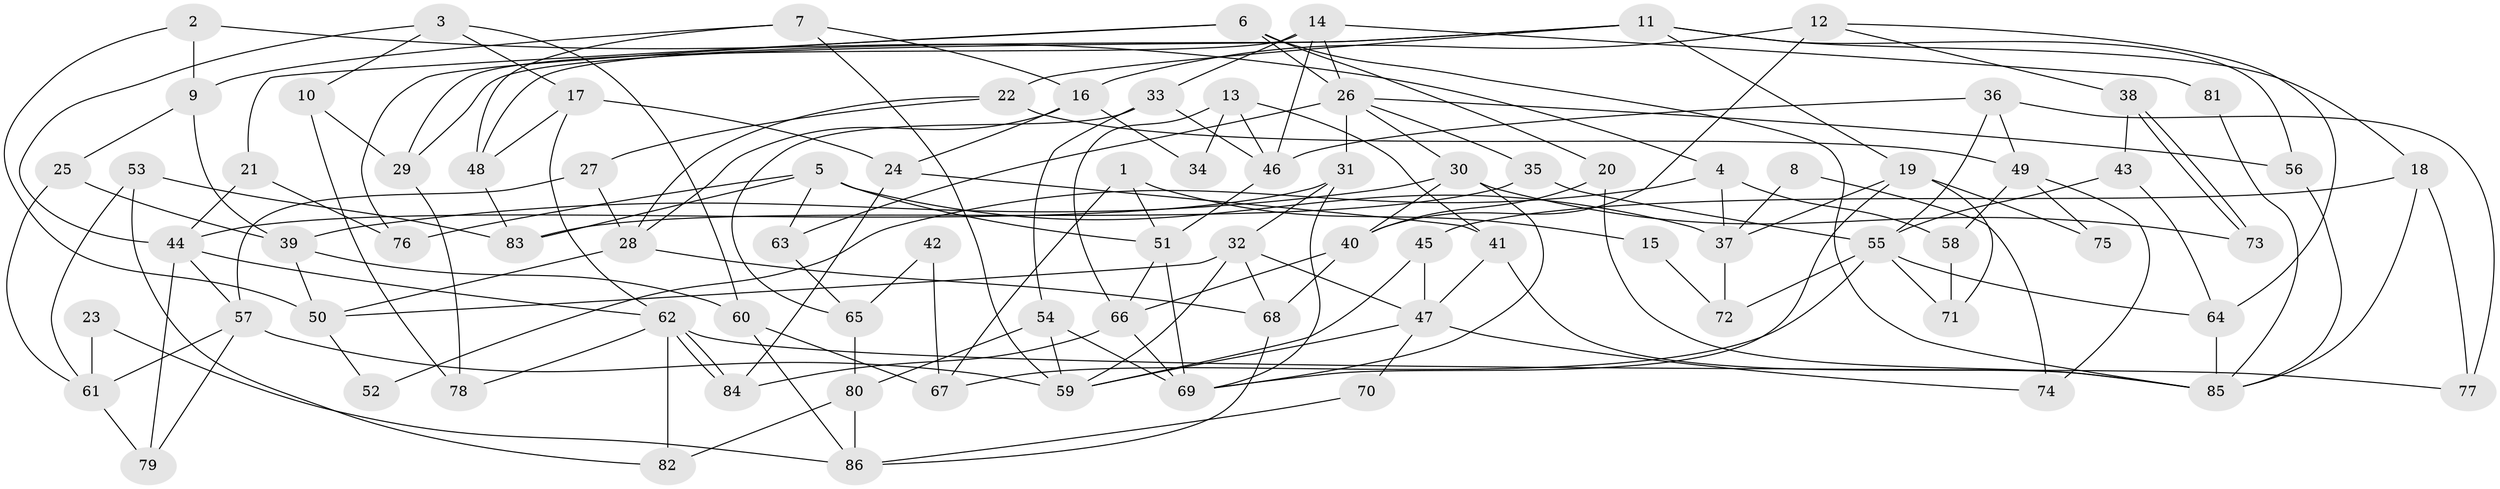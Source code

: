 // Generated by graph-tools (version 1.1) at 2025/26/03/09/25 03:26:13]
// undirected, 86 vertices, 172 edges
graph export_dot {
graph [start="1"]
  node [color=gray90,style=filled];
  1;
  2;
  3;
  4;
  5;
  6;
  7;
  8;
  9;
  10;
  11;
  12;
  13;
  14;
  15;
  16;
  17;
  18;
  19;
  20;
  21;
  22;
  23;
  24;
  25;
  26;
  27;
  28;
  29;
  30;
  31;
  32;
  33;
  34;
  35;
  36;
  37;
  38;
  39;
  40;
  41;
  42;
  43;
  44;
  45;
  46;
  47;
  48;
  49;
  50;
  51;
  52;
  53;
  54;
  55;
  56;
  57;
  58;
  59;
  60;
  61;
  62;
  63;
  64;
  65;
  66;
  67;
  68;
  69;
  70;
  71;
  72;
  73;
  74;
  75;
  76;
  77;
  78;
  79;
  80;
  81;
  82;
  83;
  84;
  85;
  86;
  1 -- 51;
  1 -- 67;
  1 -- 15;
  2 -- 50;
  2 -- 4;
  2 -- 9;
  3 -- 17;
  3 -- 10;
  3 -- 44;
  3 -- 60;
  4 -- 58;
  4 -- 37;
  4 -- 52;
  5 -- 83;
  5 -- 51;
  5 -- 37;
  5 -- 63;
  5 -- 76;
  6 -- 85;
  6 -- 76;
  6 -- 20;
  6 -- 21;
  6 -- 26;
  7 -- 9;
  7 -- 16;
  7 -- 48;
  7 -- 59;
  8 -- 37;
  8 -- 74;
  9 -- 25;
  9 -- 39;
  10 -- 29;
  10 -- 78;
  11 -- 48;
  11 -- 56;
  11 -- 18;
  11 -- 19;
  11 -- 22;
  11 -- 29;
  12 -- 40;
  12 -- 16;
  12 -- 38;
  12 -- 64;
  13 -- 41;
  13 -- 46;
  13 -- 34;
  13 -- 66;
  14 -- 33;
  14 -- 26;
  14 -- 29;
  14 -- 46;
  14 -- 81;
  15 -- 72;
  16 -- 24;
  16 -- 28;
  16 -- 34;
  17 -- 62;
  17 -- 24;
  17 -- 48;
  18 -- 85;
  18 -- 45;
  18 -- 77;
  19 -- 69;
  19 -- 37;
  19 -- 71;
  19 -- 75;
  20 -- 40;
  20 -- 85;
  21 -- 44;
  21 -- 76;
  22 -- 28;
  22 -- 27;
  22 -- 49;
  23 -- 61;
  23 -- 86;
  24 -- 41;
  24 -- 84;
  25 -- 39;
  25 -- 61;
  26 -- 31;
  26 -- 30;
  26 -- 35;
  26 -- 56;
  26 -- 63;
  27 -- 57;
  27 -- 28;
  28 -- 68;
  28 -- 50;
  29 -- 78;
  30 -- 39;
  30 -- 40;
  30 -- 69;
  30 -- 73;
  31 -- 32;
  31 -- 44;
  31 -- 69;
  32 -- 59;
  32 -- 47;
  32 -- 50;
  32 -- 68;
  33 -- 46;
  33 -- 65;
  33 -- 54;
  35 -- 83;
  35 -- 55;
  36 -- 46;
  36 -- 55;
  36 -- 49;
  36 -- 77;
  37 -- 72;
  38 -- 73;
  38 -- 73;
  38 -- 43;
  39 -- 50;
  39 -- 60;
  40 -- 66;
  40 -- 68;
  41 -- 47;
  41 -- 85;
  42 -- 67;
  42 -- 65;
  43 -- 64;
  43 -- 55;
  44 -- 62;
  44 -- 57;
  44 -- 79;
  45 -- 59;
  45 -- 47;
  46 -- 51;
  47 -- 59;
  47 -- 70;
  47 -- 74;
  48 -- 83;
  49 -- 58;
  49 -- 74;
  49 -- 75;
  50 -- 52;
  51 -- 69;
  51 -- 66;
  53 -- 61;
  53 -- 82;
  53 -- 83;
  54 -- 69;
  54 -- 59;
  54 -- 80;
  55 -- 64;
  55 -- 67;
  55 -- 71;
  55 -- 72;
  56 -- 85;
  57 -- 59;
  57 -- 61;
  57 -- 79;
  58 -- 71;
  60 -- 67;
  60 -- 86;
  61 -- 79;
  62 -- 84;
  62 -- 84;
  62 -- 77;
  62 -- 78;
  62 -- 82;
  63 -- 65;
  64 -- 85;
  65 -- 80;
  66 -- 69;
  66 -- 84;
  68 -- 86;
  70 -- 86;
  80 -- 86;
  80 -- 82;
  81 -- 85;
}

